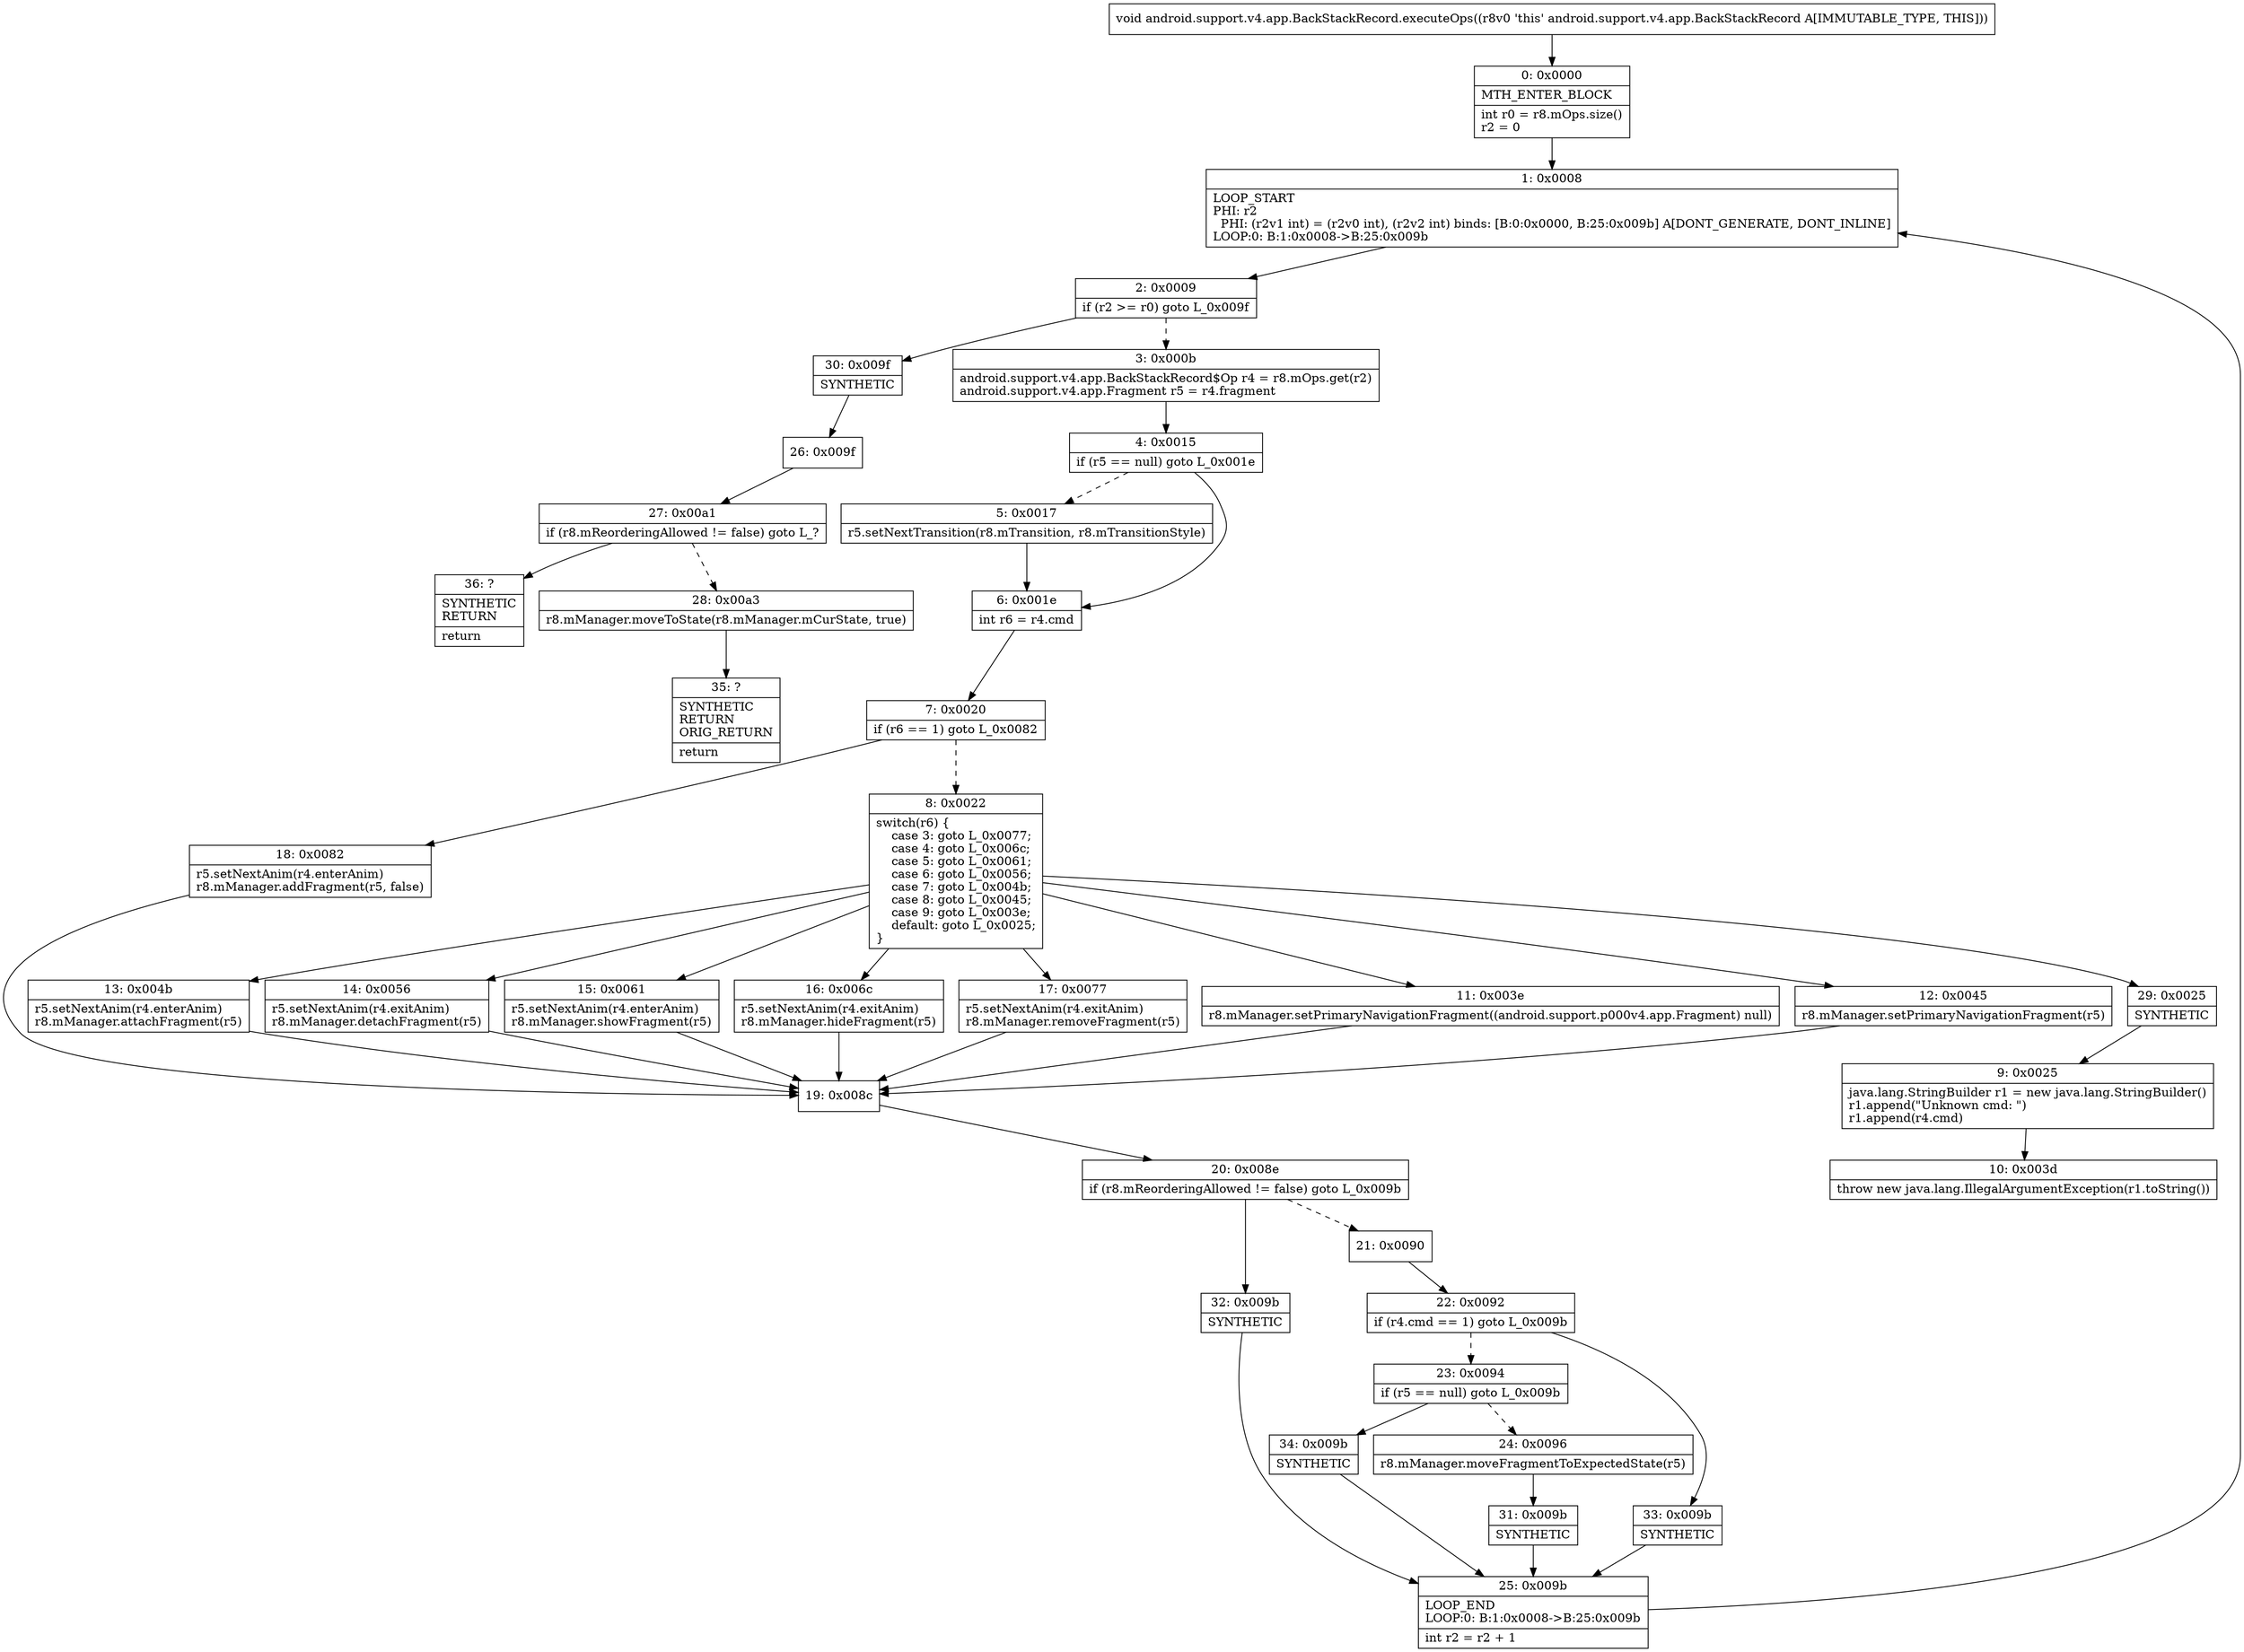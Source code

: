 digraph "CFG forandroid.support.v4.app.BackStackRecord.executeOps()V" {
Node_0 [shape=record,label="{0\:\ 0x0000|MTH_ENTER_BLOCK\l|int r0 = r8.mOps.size()\lr2 = 0\l}"];
Node_1 [shape=record,label="{1\:\ 0x0008|LOOP_START\lPHI: r2 \l  PHI: (r2v1 int) = (r2v0 int), (r2v2 int) binds: [B:0:0x0000, B:25:0x009b] A[DONT_GENERATE, DONT_INLINE]\lLOOP:0: B:1:0x0008\-\>B:25:0x009b\l}"];
Node_2 [shape=record,label="{2\:\ 0x0009|if (r2 \>= r0) goto L_0x009f\l}"];
Node_3 [shape=record,label="{3\:\ 0x000b|android.support.v4.app.BackStackRecord$Op r4 = r8.mOps.get(r2)\landroid.support.v4.app.Fragment r5 = r4.fragment\l}"];
Node_4 [shape=record,label="{4\:\ 0x0015|if (r5 == null) goto L_0x001e\l}"];
Node_5 [shape=record,label="{5\:\ 0x0017|r5.setNextTransition(r8.mTransition, r8.mTransitionStyle)\l}"];
Node_6 [shape=record,label="{6\:\ 0x001e|int r6 = r4.cmd\l}"];
Node_7 [shape=record,label="{7\:\ 0x0020|if (r6 == 1) goto L_0x0082\l}"];
Node_8 [shape=record,label="{8\:\ 0x0022|switch(r6) \{\l    case 3: goto L_0x0077;\l    case 4: goto L_0x006c;\l    case 5: goto L_0x0061;\l    case 6: goto L_0x0056;\l    case 7: goto L_0x004b;\l    case 8: goto L_0x0045;\l    case 9: goto L_0x003e;\l    default: goto L_0x0025;\l\}\l}"];
Node_9 [shape=record,label="{9\:\ 0x0025|java.lang.StringBuilder r1 = new java.lang.StringBuilder()\lr1.append(\"Unknown cmd: \")\lr1.append(r4.cmd)\l}"];
Node_10 [shape=record,label="{10\:\ 0x003d|throw new java.lang.IllegalArgumentException(r1.toString())\l}"];
Node_11 [shape=record,label="{11\:\ 0x003e|r8.mManager.setPrimaryNavigationFragment((android.support.p000v4.app.Fragment) null)\l}"];
Node_12 [shape=record,label="{12\:\ 0x0045|r8.mManager.setPrimaryNavigationFragment(r5)\l}"];
Node_13 [shape=record,label="{13\:\ 0x004b|r5.setNextAnim(r4.enterAnim)\lr8.mManager.attachFragment(r5)\l}"];
Node_14 [shape=record,label="{14\:\ 0x0056|r5.setNextAnim(r4.exitAnim)\lr8.mManager.detachFragment(r5)\l}"];
Node_15 [shape=record,label="{15\:\ 0x0061|r5.setNextAnim(r4.enterAnim)\lr8.mManager.showFragment(r5)\l}"];
Node_16 [shape=record,label="{16\:\ 0x006c|r5.setNextAnim(r4.exitAnim)\lr8.mManager.hideFragment(r5)\l}"];
Node_17 [shape=record,label="{17\:\ 0x0077|r5.setNextAnim(r4.exitAnim)\lr8.mManager.removeFragment(r5)\l}"];
Node_18 [shape=record,label="{18\:\ 0x0082|r5.setNextAnim(r4.enterAnim)\lr8.mManager.addFragment(r5, false)\l}"];
Node_19 [shape=record,label="{19\:\ 0x008c}"];
Node_20 [shape=record,label="{20\:\ 0x008e|if (r8.mReorderingAllowed != false) goto L_0x009b\l}"];
Node_21 [shape=record,label="{21\:\ 0x0090}"];
Node_22 [shape=record,label="{22\:\ 0x0092|if (r4.cmd == 1) goto L_0x009b\l}"];
Node_23 [shape=record,label="{23\:\ 0x0094|if (r5 == null) goto L_0x009b\l}"];
Node_24 [shape=record,label="{24\:\ 0x0096|r8.mManager.moveFragmentToExpectedState(r5)\l}"];
Node_25 [shape=record,label="{25\:\ 0x009b|LOOP_END\lLOOP:0: B:1:0x0008\-\>B:25:0x009b\l|int r2 = r2 + 1\l}"];
Node_26 [shape=record,label="{26\:\ 0x009f}"];
Node_27 [shape=record,label="{27\:\ 0x00a1|if (r8.mReorderingAllowed != false) goto L_?\l}"];
Node_28 [shape=record,label="{28\:\ 0x00a3|r8.mManager.moveToState(r8.mManager.mCurState, true)\l}"];
Node_29 [shape=record,label="{29\:\ 0x0025|SYNTHETIC\l}"];
Node_30 [shape=record,label="{30\:\ 0x009f|SYNTHETIC\l}"];
Node_31 [shape=record,label="{31\:\ 0x009b|SYNTHETIC\l}"];
Node_32 [shape=record,label="{32\:\ 0x009b|SYNTHETIC\l}"];
Node_33 [shape=record,label="{33\:\ 0x009b|SYNTHETIC\l}"];
Node_34 [shape=record,label="{34\:\ 0x009b|SYNTHETIC\l}"];
Node_35 [shape=record,label="{35\:\ ?|SYNTHETIC\lRETURN\lORIG_RETURN\l|return\l}"];
Node_36 [shape=record,label="{36\:\ ?|SYNTHETIC\lRETURN\l|return\l}"];
MethodNode[shape=record,label="{void android.support.v4.app.BackStackRecord.executeOps((r8v0 'this' android.support.v4.app.BackStackRecord A[IMMUTABLE_TYPE, THIS])) }"];
MethodNode -> Node_0;
Node_0 -> Node_1;
Node_1 -> Node_2;
Node_2 -> Node_3[style=dashed];
Node_2 -> Node_30;
Node_3 -> Node_4;
Node_4 -> Node_5[style=dashed];
Node_4 -> Node_6;
Node_5 -> Node_6;
Node_6 -> Node_7;
Node_7 -> Node_8[style=dashed];
Node_7 -> Node_18;
Node_8 -> Node_11;
Node_8 -> Node_12;
Node_8 -> Node_13;
Node_8 -> Node_14;
Node_8 -> Node_15;
Node_8 -> Node_16;
Node_8 -> Node_17;
Node_8 -> Node_29;
Node_9 -> Node_10;
Node_11 -> Node_19;
Node_12 -> Node_19;
Node_13 -> Node_19;
Node_14 -> Node_19;
Node_15 -> Node_19;
Node_16 -> Node_19;
Node_17 -> Node_19;
Node_18 -> Node_19;
Node_19 -> Node_20;
Node_20 -> Node_21[style=dashed];
Node_20 -> Node_32;
Node_21 -> Node_22;
Node_22 -> Node_23[style=dashed];
Node_22 -> Node_33;
Node_23 -> Node_24[style=dashed];
Node_23 -> Node_34;
Node_24 -> Node_31;
Node_25 -> Node_1;
Node_26 -> Node_27;
Node_27 -> Node_28[style=dashed];
Node_27 -> Node_36;
Node_28 -> Node_35;
Node_29 -> Node_9;
Node_30 -> Node_26;
Node_31 -> Node_25;
Node_32 -> Node_25;
Node_33 -> Node_25;
Node_34 -> Node_25;
}

